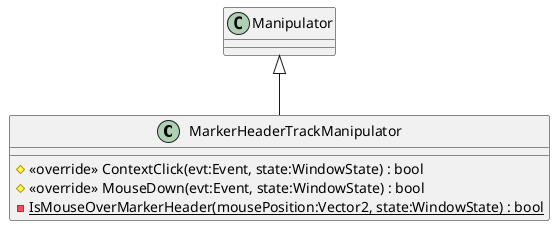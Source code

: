 @startuml
class MarkerHeaderTrackManipulator {
    # <<override>> ContextClick(evt:Event, state:WindowState) : bool
    # <<override>> MouseDown(evt:Event, state:WindowState) : bool
    {static} - IsMouseOverMarkerHeader(mousePosition:Vector2, state:WindowState) : bool
}
Manipulator <|-- MarkerHeaderTrackManipulator
@enduml
